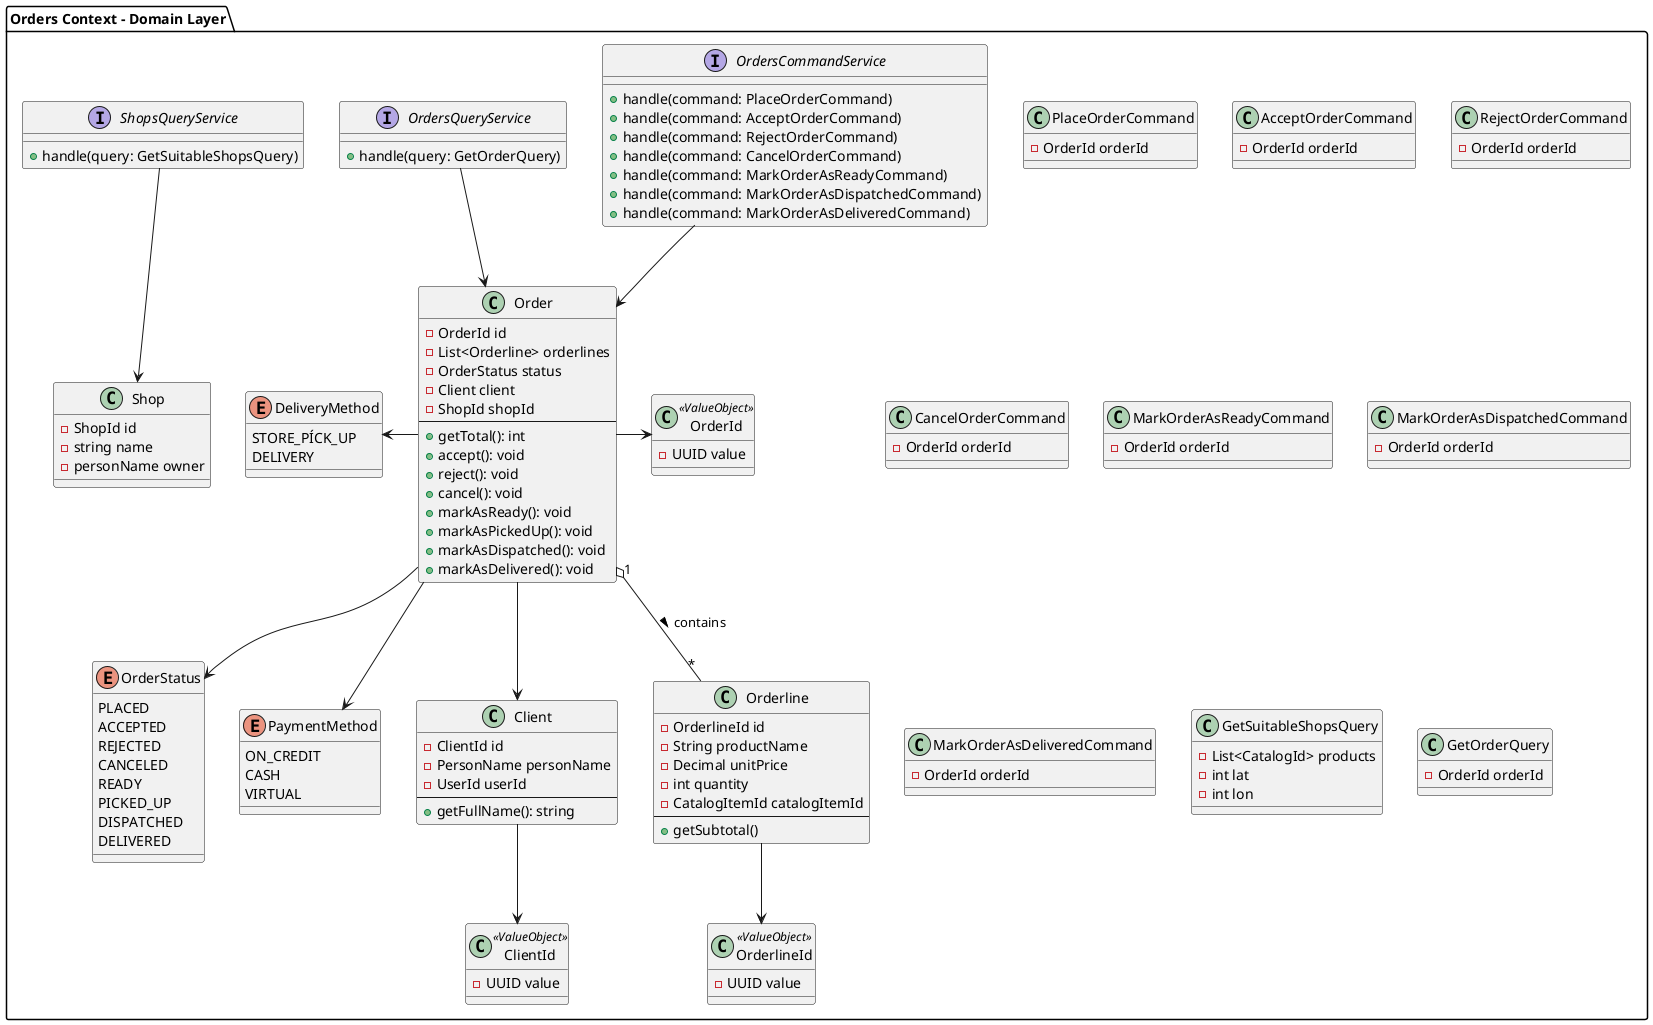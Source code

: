 @startuml diagram
package "Orders Context - Domain Layer" {

  ' =======================
  ' === Aggregates & Entities
  ' =======================
  class Order {
    - OrderId id
    - List<Orderline> orderlines
    - OrderStatus status
    - Client client
    - ShopId shopId
    --
    + getTotal(): int
    + accept(): void
    + reject(): void
    + cancel(): void
    + markAsReady(): void
    + markAsPickedUp(): void
    + markAsDispatched(): void
    + markAsDelivered(): void
  }

  class Orderline {
    - OrderlineId id
    - String productName
    - Decimal unitPrice
    - int quantity
    - CatalogItemId catalogItemId
    --
    + getSubtotal()
  }

  enum OrderStatus {
    PLACED
    ACCEPTED
    REJECTED
    CANCELED
    READY
    PICKED_UP
    DISPATCHED 
    DELIVERED
  }

  enum PaymentMethod {
    ON_CREDIT
    CASH
    VIRTUAL
  }

  enum DeliveryMethod {
    STORE_PÍCK_UP
    DELIVERY
  }

  class Client {
    - ClientId id
    - PersonName personName
    - UserId userId
    --
    + getFullName(): string
  }

  class Shop {
    - ShopId id
    - string name
    - personName owner
  }

  class ClientId <<ValueObject>> {
    - UUID value
  }

  class OrderId <<ValueObject>> {
    - UUID value
  }

  class OrderlineId <<ValueObject>> {
    - UUID value
  }

  Order "1" o-- "*" Orderline : contains >
  Order -right-> OrderId
  Order --> Client
  Orderline --> OrderlineId
  Order --> OrderStatus
  Order --> PaymentMethod
  Order -left-> DeliveryMethod
  Client --> ClientId

  ' =======================
  ' === Commands
  ' =======================
  class PlaceOrderCommand {
    - OrderId orderId
  }

  class AcceptOrderCommand {
    - OrderId orderId
  }

  class RejectOrderCommand {
    - OrderId orderId
  }

  class CancelOrderCommand {
    - OrderId orderId
  }

  class MarkOrderAsReadyCommand {
    - OrderId orderId
  }

  class MarkOrderAsDispatchedCommand {
    - OrderId orderId
  }

  class MarkOrderAsDeliveredCommand {
    - OrderId orderId
  }

  ' =======================
  ' === Queries
  ' =======================
  class GetSuitableShopsQuery {
    - List<CatalogId> products
    - int lat
    - int lon
  }

  class GetOrderQuery {
    - OrderId orderId
  }

  ' =======================
  ' === Services
  ' =======================
  interface OrdersCommandService {
    + handle(command: PlaceOrderCommand)
    + handle(command: AcceptOrderCommand)
    + handle(command: RejectOrderCommand)
    + handle(command: CancelOrderCommand)
    + handle(command: MarkOrderAsReadyCommand)
    + handle(command: MarkOrderAsDispatchedCommand)
    + handle(command: MarkOrderAsDeliveredCommand)
  }

  interface OrdersQueryService {
    + handle(query: GetOrderQuery)
  }

  interface ShopsQueryService {
    + handle(query: GetSuitableShopsQuery)
  }

  ' =======================
  ' === Relationships
  ' =======================
  OrdersCommandService --> Order
  OrdersQueryService --> Order
  ShopsQueryService --> Shop
}
@enduml
